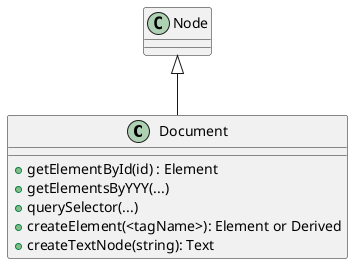@startuml document

class Document {

    + getElementById(id) : Element
    + getElementsByYYY(...)
    + querySelector(...)
    + createElement(<tagName>): Element or Derived
    + createTextNode(string): Text
}
Node <|-- Document

class Node
@enduml